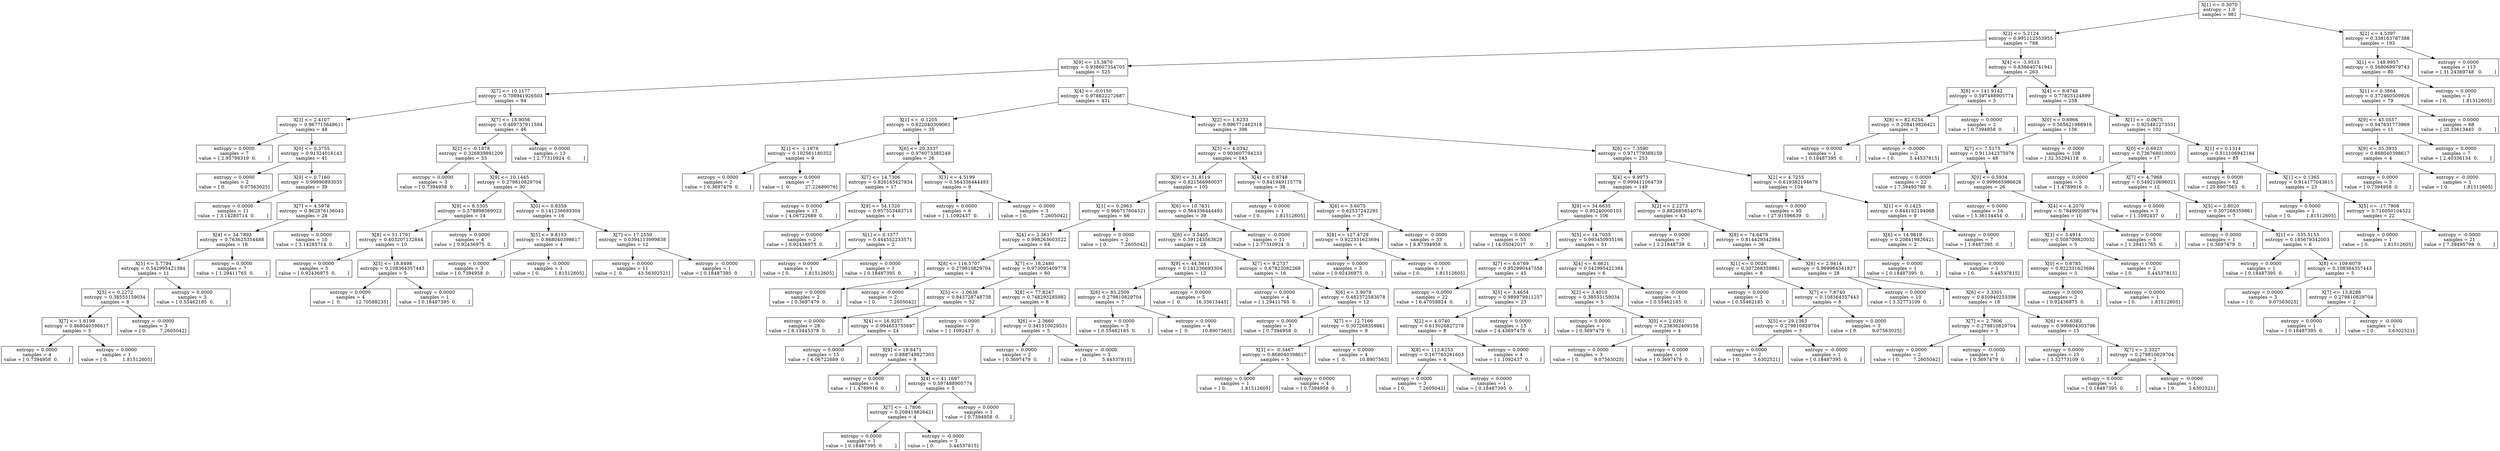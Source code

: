 digraph Tree {
0 [label="X[1] <= 0.3070\nentropy = 1.0\nsamples = 981", shape="box"] ;
1 [label="X[2] <= 5.2124\nentropy = 0.991112553955\nsamples = 788", shape="box"] ;
0 -> 1 ;
2 [label="X[9] <= 15.3870\nentropy = 0.938607354705\nsamples = 525", shape="box"] ;
1 -> 2 ;
3 [label="X[7] <= 10.1177\nentropy = 0.708941926503\nsamples = 94", shape="box"] ;
2 -> 3 ;
4 [label="X[3] <= 2.4107\nentropy = 0.967715648611\nsamples = 48", shape="box"] ;
3 -> 4 ;
5 [label="entropy = 0.0000\nsamples = 7\nvalue = [ 2.95798319  0.        ]", shape="box"] ;
4 -> 5 ;
6 [label="X[0] <= 0.3755\nentropy = 0.91324016143\nsamples = 41", shape="box"] ;
4 -> 6 ;
7 [label="entropy = 0.0000\nsamples = 2\nvalue = [ 0.          9.07563025]", shape="box"] ;
6 -> 7 ;
8 [label="X[0] <= 0.7160\nentropy = 0.99990893035\nsamples = 39", shape="box"] ;
6 -> 8 ;
9 [label="entropy = 0.0000\nsamples = 11\nvalue = [ 3.14285714  0.        ]", shape="box"] ;
8 -> 9 ;
10 [label="X[7] <= 4.5978\nentropy = 0.962876136043\nsamples = 28", shape="box"] ;
8 -> 10 ;
11 [label="X[4] <= 34.7893\nentropy = 0.763625354488\nsamples = 18", shape="box"] ;
10 -> 11 ;
12 [label="X[5] <= 5.7794\nentropy = 0.542995421384\nsamples = 11", shape="box"] ;
11 -> 12 ;
13 [label="X[5] <= 0.2272\nentropy = 0.38555159034\nsamples = 8", shape="box"] ;
12 -> 13 ;
14 [label="X[7] <= 1.6199\nentropy = 0.868040398617\nsamples = 5", shape="box"] ;
13 -> 14 ;
15 [label="entropy = 0.0000\nsamples = 4\nvalue = [ 0.7394958  0.       ]", shape="box"] ;
14 -> 15 ;
16 [label="entropy = 0.0000\nsamples = 1\nvalue = [ 0.          1.81512605]", shape="box"] ;
14 -> 16 ;
17 [label="entropy = -0.0000\nsamples = 3\nvalue = [ 0.         7.2605042]", shape="box"] ;
13 -> 17 ;
18 [label="entropy = 0.0000\nsamples = 3\nvalue = [ 0.55462185  0.        ]", shape="box"] ;
12 -> 18 ;
19 [label="entropy = 0.0000\nsamples = 7\nvalue = [ 1.29411765  0.        ]", shape="box"] ;
11 -> 19 ;
20 [label="entropy = 0.0000\nsamples = 10\nvalue = [ 3.14285714  0.        ]", shape="box"] ;
10 -> 20 ;
21 [label="X[7] <= 18.9056\nentropy = 0.469737911594\nsamples = 46", shape="box"] ;
3 -> 21 ;
22 [label="X[2] <= -0.1878\nentropy = 0.326839891209\nsamples = 33", shape="box"] ;
21 -> 22 ;
23 [label="entropy = 0.0000\nsamples = 3\nvalue = [ 0.7394958  0.       ]", shape="box"] ;
22 -> 23 ;
24 [label="X[9] <= 10.1445\nentropy = 0.279810829704\nsamples = 30", shape="box"] ;
22 -> 24 ;
25 [label="X[9] <= 8.5305\nentropy = 0.578898569022\nsamples = 14", shape="box"] ;
24 -> 25 ;
26 [label="X[8] <= 51.1791\nentropy = 0.403207132844\nsamples = 10", shape="box"] ;
25 -> 26 ;
27 [label="entropy = 0.0000\nsamples = 5\nvalue = [ 0.92436975  0.        ]", shape="box"] ;
26 -> 27 ;
28 [label="X[5] <= 18.8498\nentropy = 0.108364357443\nsamples = 5", shape="box"] ;
26 -> 28 ;
29 [label="entropy = 0.0000\nsamples = 4\nvalue = [  0.          12.70588235]", shape="box"] ;
28 -> 29 ;
30 [label="entropy = 0.0000\nsamples = 1\nvalue = [ 0.18487395  0.        ]", shape="box"] ;
28 -> 30 ;
31 [label="entropy = 0.0000\nsamples = 4\nvalue = [ 0.92436975  0.        ]", shape="box"] ;
25 -> 31 ;
32 [label="X[0] <= 0.8359\nentropy = 0.141236693304\nsamples = 16", shape="box"] ;
24 -> 32 ;
33 [label="X[5] <= 9.8153\nentropy = 0.868040398617\nsamples = 4", shape="box"] ;
32 -> 33 ;
34 [label="entropy = 0.0000\nsamples = 3\nvalue = [ 0.7394958  0.       ]", shape="box"] ;
33 -> 34 ;
35 [label="entropy = -0.0000\nsamples = 1\nvalue = [ 0.          1.81512605]", shape="box"] ;
33 -> 35 ;
36 [label="X[7] <= 17.2550\nentropy = 0.0394113999838\nsamples = 12", shape="box"] ;
32 -> 36 ;
37 [label="entropy = 0.0000\nsamples = 11\nvalue = [  0.          43.56302521]", shape="box"] ;
36 -> 37 ;
38 [label="entropy = -0.0000\nsamples = 1\nvalue = [ 0.18487395  0.        ]", shape="box"] ;
36 -> 38 ;
39 [label="entropy = 0.0000\nsamples = 13\nvalue = [ 2.77310924  0.        ]", shape="box"] ;
21 -> 39 ;
40 [label="X[4] <= -0.0150\nentropy = 0.978822272687\nsamples = 431", shape="box"] ;
2 -> 40 ;
41 [label="X[1] <= -0.1205\nentropy = 0.622040309061\nsamples = 35", shape="box"] ;
40 -> 41 ;
42 [label="X[1] <= -1.1976\nentropy = 0.102561180352\nsamples = 9", shape="box"] ;
41 -> 42 ;
43 [label="entropy = 0.0000\nsamples = 2\nvalue = [ 0.3697479  0.       ]", shape="box"] ;
42 -> 43 ;
44 [label="entropy = 0.0000\nsamples = 7\nvalue = [  0.          27.22689076]", shape="box"] ;
42 -> 44 ;
45 [label="X[6] <= 20.3337\nentropy = 0.976073385249\nsamples = 26", shape="box"] ;
41 -> 45 ;
46 [label="X[7] <= 14.7306\nentropy = 0.826165427834\nsamples = 17", shape="box"] ;
45 -> 46 ;
47 [label="entropy = 0.0000\nsamples = 13\nvalue = [ 4.06722689  0.        ]", shape="box"] ;
46 -> 47 ;
48 [label="X[9] <= 54.1320\nentropy = 0.957553483715\nsamples = 4", shape="box"] ;
46 -> 48 ;
49 [label="entropy = 0.0000\nsamples = 2\nvalue = [ 0.92436975  0.        ]", shape="box"] ;
48 -> 49 ;
50 [label="X[1] <= 0.1377\nentropy = 0.444552233571\nsamples = 2", shape="box"] ;
48 -> 50 ;
51 [label="entropy = 0.0000\nsamples = 1\nvalue = [ 0.          1.81512605]", shape="box"] ;
50 -> 51 ;
52 [label="entropy = 0.0000\nsamples = 1\nvalue = [ 0.18487395  0.        ]", shape="box"] ;
50 -> 52 ;
53 [label="X[3] <= 4.5199\nentropy = 0.564336444493\nsamples = 9", shape="box"] ;
45 -> 53 ;
54 [label="entropy = 0.0000\nsamples = 6\nvalue = [ 1.1092437  0.       ]", shape="box"] ;
53 -> 54 ;
55 [label="entropy = -0.0000\nsamples = 3\nvalue = [ 0.         7.2605042]", shape="box"] ;
53 -> 55 ;
56 [label="X[2] <= 1.6233\nentropy = 0.996771462318\nsamples = 396", shape="box"] ;
40 -> 56 ;
57 [label="X[3] <= 4.0342\nentropy = 0.903607794233\nsamples = 143", shape="box"] ;
56 -> 57 ;
58 [label="X[9] <= 31.8119\nentropy = 0.821566980037\nsamples = 105", shape="box"] ;
57 -> 58 ;
59 [label="X[1] <= 0.2963\nentropy = 0.966717604521\nsamples = 66", shape="box"] ;
58 -> 59 ;
60 [label="X[4] <= 2.3617\nentropy = 0.998263603522\nsamples = 64", shape="box"] ;
59 -> 60 ;
61 [label="X[8] <= 116.5707\nentropy = 0.279810829704\nsamples = 4", shape="box"] ;
60 -> 61 ;
62 [label="entropy = 0.0000\nsamples = 2\nvalue = [ 0.3697479  0.       ]", shape="box"] ;
61 -> 62 ;
63 [label="entropy = -0.0000\nsamples = 2\nvalue = [ 0.         7.2605042]", shape="box"] ;
61 -> 63 ;
64 [label="X[7] <= 18.2480\nentropy = 0.973095409778\nsamples = 60", shape="box"] ;
60 -> 64 ;
65 [label="X[5] <= -1.0638\nentropy = 0.843728748738\nsamples = 52", shape="box"] ;
64 -> 65 ;
66 [label="entropy = 0.0000\nsamples = 28\nvalue = [ 8.13445378  0.        ]", shape="box"] ;
65 -> 66 ;
67 [label="X[4] <= 16.9257\nentropy = 0.994653755697\nsamples = 24", shape="box"] ;
65 -> 67 ;
68 [label="entropy = 0.0000\nsamples = 15\nvalue = [ 4.06722689  0.        ]", shape="box"] ;
67 -> 68 ;
69 [label="X[9] <= 19.8471\nentropy = 0.888749827303\nsamples = 9", shape="box"] ;
67 -> 69 ;
70 [label="entropy = 0.0000\nsamples = 4\nvalue = [ 1.4789916  0.       ]", shape="box"] ;
69 -> 70 ;
71 [label="X[4] <= 41.1697\nentropy = 0.597488905774\nsamples = 5", shape="box"] ;
69 -> 71 ;
72 [label="X[7] <= -1.7806\nentropy = 0.208419826421\nsamples = 4", shape="box"] ;
71 -> 72 ;
73 [label="entropy = 0.0000\nsamples = 1\nvalue = [ 0.18487395  0.        ]", shape="box"] ;
72 -> 73 ;
74 [label="entropy = -0.0000\nsamples = 3\nvalue = [ 0.          5.44537815]", shape="box"] ;
72 -> 74 ;
75 [label="entropy = 0.0000\nsamples = 1\nvalue = [ 0.7394958  0.       ]", shape="box"] ;
71 -> 75 ;
76 [label="X[8] <= 77.8247\nentropy = 0.748293285982\nsamples = 8", shape="box"] ;
64 -> 76 ;
77 [label="entropy = 0.0000\nsamples = 3\nvalue = [ 1.1092437  0.       ]", shape="box"] ;
76 -> 77 ;
78 [label="X[6] <= 2.3660\nentropy = 0.341510029531\nsamples = 5", shape="box"] ;
76 -> 78 ;
79 [label="entropy = 0.0000\nsamples = 2\nvalue = [ 0.3697479  0.       ]", shape="box"] ;
78 -> 79 ;
80 [label="entropy = -0.0000\nsamples = 3\nvalue = [ 0.          5.44537815]", shape="box"] ;
78 -> 80 ;
81 [label="entropy = 0.0000\nsamples = 2\nvalue = [ 0.         7.2605042]", shape="box"] ;
59 -> 81 ;
82 [label="X[6] <= 10.7631\nentropy = 0.564336444493\nsamples = 39", shape="box"] ;
58 -> 82 ;
83 [label="X[6] <= 3.5405\nentropy = 0.391243563629\nsamples = 28", shape="box"] ;
82 -> 83 ;
84 [label="X[9] <= 44.5611\nentropy = 0.141236693304\nsamples = 12", shape="box"] ;
83 -> 84 ;
85 [label="X[8] <= 85.2509\nentropy = 0.279810829704\nsamples = 7", shape="box"] ;
84 -> 85 ;
86 [label="entropy = 0.0000\nsamples = 3\nvalue = [ 0.55462185  0.        ]", shape="box"] ;
85 -> 86 ;
87 [label="entropy = 0.0000\nsamples = 4\nvalue = [  0.         10.8907563]", shape="box"] ;
85 -> 87 ;
88 [label="entropy = 0.0000\nsamples = 5\nvalue = [  0.          16.33613445]", shape="box"] ;
84 -> 88 ;
89 [label="X[7] <= 9.2737\nentropy = 0.67822082268\nsamples = 16", shape="box"] ;
83 -> 89 ;
90 [label="entropy = 0.0000\nsamples = 4\nvalue = [ 1.29411765  0.        ]", shape="box"] ;
89 -> 90 ;
91 [label="X[6] <= 3.9078\nentropy = 0.482372583078\nsamples = 12", shape="box"] ;
89 -> 91 ;
92 [label="entropy = 0.0000\nsamples = 3\nvalue = [ 0.7394958  0.       ]", shape="box"] ;
91 -> 92 ;
93 [label="X[7] <= 12.7166\nentropy = 0.307268359861\nsamples = 9", shape="box"] ;
91 -> 93 ;
94 [label="X[1] <= -0.3467\nentropy = 0.868040398617\nsamples = 5", shape="box"] ;
93 -> 94 ;
95 [label="entropy = 0.0000\nsamples = 1\nvalue = [ 0.          1.81512605]", shape="box"] ;
94 -> 95 ;
96 [label="entropy = 0.0000\nsamples = 4\nvalue = [ 0.7394958  0.       ]", shape="box"] ;
94 -> 96 ;
97 [label="entropy = 0.0000\nsamples = 4\nvalue = [  0.         10.8907563]", shape="box"] ;
93 -> 97 ;
98 [label="entropy = -0.0000\nsamples = 11\nvalue = [ 2.77310924  0.        ]", shape="box"] ;
82 -> 98 ;
99 [label="X[4] <= 0.8748\nentropy = 0.841949115778\nsamples = 38", shape="box"] ;
57 -> 99 ;
100 [label="entropy = 0.0000\nsamples = 1\nvalue = [ 0.          1.81512605]", shape="box"] ;
99 -> 100 ;
101 [label="X[6] <= 3.6075\nentropy = 0.62537242295\nsamples = 37", shape="box"] ;
99 -> 101 ;
102 [label="X[8] <= 127.4729\nentropy = 0.922331623694\nsamples = 4", shape="box"] ;
101 -> 102 ;
103 [label="entropy = 0.0000\nsamples = 3\nvalue = [ 0.92436975  0.        ]", shape="box"] ;
102 -> 103 ;
104 [label="entropy = -0.0000\nsamples = 1\nvalue = [ 0.          1.81512605]", shape="box"] ;
102 -> 104 ;
105 [label="entropy = -0.0000\nsamples = 33\nvalue = [ 8.87394958  0.        ]", shape="box"] ;
101 -> 105 ;
106 [label="X[6] <= 7.3590\nentropy = 0.971779389159\nsamples = 253", shape="box"] ;
56 -> 106 ;
107 [label="X[4] <= 9.9973\nentropy = 0.999411064739\nsamples = 149", shape="box"] ;
106 -> 107 ;
108 [label="X[9] <= 34.6635\nentropy = 0.95240000103\nsamples = 106", shape="box"] ;
107 -> 108 ;
109 [label="entropy = 0.0000\nsamples = 55\nvalue = [ 14.05042017   0.        ]", shape="box"] ;
108 -> 109 ;
110 [label="X[5] <= 14.7035\nentropy = 0.993450935166\nsamples = 51", shape="box"] ;
108 -> 110 ;
111 [label="X[7] <= 6.6769\nentropy = 0.952990447558\nsamples = 45", shape="box"] ;
110 -> 111 ;
112 [label="entropy = 0.0000\nsamples = 22\nvalue = [ 6.47058824  0.        ]", shape="box"] ;
111 -> 112 ;
113 [label="X[5] <= 3.4654\nentropy = 0.989979811257\nsamples = 23", shape="box"] ;
111 -> 113 ;
114 [label="X[2] <= 4.0740\nentropy = 0.613026827278\nsamples = 8", shape="box"] ;
113 -> 114 ;
115 [label="X[8] <= 112.6253\nentropy = 0.167765261603\nsamples = 4", shape="box"] ;
114 -> 115 ;
116 [label="entropy = 0.0000\nsamples = 3\nvalue = [ 0.         7.2605042]", shape="box"] ;
115 -> 116 ;
117 [label="entropy = 0.0000\nsamples = 1\nvalue = [ 0.18487395  0.        ]", shape="box"] ;
115 -> 117 ;
118 [label="entropy = 0.0000\nsamples = 4\nvalue = [ 1.1092437  0.       ]", shape="box"] ;
114 -> 118 ;
119 [label="entropy = 0.0000\nsamples = 15\nvalue = [ 4.43697479  0.        ]", shape="box"] ;
113 -> 119 ;
120 [label="X[4] <= 6.6621\nentropy = 0.542995421384\nsamples = 6", shape="box"] ;
110 -> 120 ;
121 [label="X[2] <= 3.4010\nentropy = 0.38555159034\nsamples = 5", shape="box"] ;
120 -> 121 ;
122 [label="entropy = 0.0000\nsamples = 1\nvalue = [ 0.3697479  0.       ]", shape="box"] ;
121 -> 122 ;
123 [label="X[0] <= 2.0261\nentropy = 0.238362409158\nsamples = 4", shape="box"] ;
121 -> 123 ;
124 [label="entropy = 0.0000\nsamples = 3\nvalue = [ 0.          9.07563025]", shape="box"] ;
123 -> 124 ;
125 [label="entropy = 0.0000\nsamples = 1\nvalue = [ 0.3697479  0.       ]", shape="box"] ;
123 -> 125 ;
126 [label="entropy = -0.0000\nsamples = 1\nvalue = [ 0.55462185  0.        ]", shape="box"] ;
120 -> 126 ;
127 [label="X[2] <= 2.2273\nentropy = 0.882685854076\nsamples = 43", shape="box"] ;
107 -> 127 ;
128 [label="entropy = 0.0000\nsamples = 7\nvalue = [ 2.21848739  0.        ]", shape="box"] ;
127 -> 128 ;
129 [label="X[8] <= 74.6479\nentropy = 0.814429342984\nsamples = 36", shape="box"] ;
127 -> 129 ;
130 [label="X[1] <= 0.0026\nentropy = 0.307268359861\nsamples = 8", shape="box"] ;
129 -> 130 ;
131 [label="entropy = 0.0000\nsamples = 2\nvalue = [ 0.55462185  0.        ]", shape="box"] ;
130 -> 131 ;
132 [label="X[7] <= 7.6740\nentropy = 0.108364357443\nsamples = 6", shape="box"] ;
130 -> 132 ;
133 [label="X[5] <= 29.1363\nentropy = 0.279810829704\nsamples = 3", shape="box"] ;
132 -> 133 ;
134 [label="entropy = 0.0000\nsamples = 2\nvalue = [ 0.         3.6302521]", shape="box"] ;
133 -> 134 ;
135 [label="entropy = -0.0000\nsamples = 1\nvalue = [ 0.18487395  0.        ]", shape="box"] ;
133 -> 135 ;
136 [label="entropy = 0.0000\nsamples = 3\nvalue = [ 0.          9.07563025]", shape="box"] ;
132 -> 136 ;
137 [label="X[6] <= 2.9414\nentropy = 0.969964541827\nsamples = 28", shape="box"] ;
129 -> 137 ;
138 [label="entropy = 0.0000\nsamples = 10\nvalue = [ 3.32773109  0.        ]", shape="box"] ;
137 -> 138 ;
139 [label="X[6] <= 3.3301\nentropy = 0.830940253396\nsamples = 18", shape="box"] ;
137 -> 139 ;
140 [label="X[7] <= 2.7806\nentropy = 0.279810829704\nsamples = 3", shape="box"] ;
139 -> 140 ;
141 [label="entropy = 0.0000\nsamples = 2\nvalue = [ 0.         7.2605042]", shape="box"] ;
140 -> 141 ;
142 [label="entropy = -0.0000\nsamples = 1\nvalue = [ 0.3697479  0.       ]", shape="box"] ;
140 -> 142 ;
143 [label="X[6] <= 6.6383\nentropy = 0.999804303796\nsamples = 15", shape="box"] ;
139 -> 143 ;
144 [label="entropy = 0.0000\nsamples = 13\nvalue = [ 3.32773109  0.        ]", shape="box"] ;
143 -> 144 ;
145 [label="X[7] <= 2.3327\nentropy = 0.279810829704\nsamples = 2", shape="box"] ;
143 -> 145 ;
146 [label="entropy = 0.0000\nsamples = 1\nvalue = [ 0.18487395  0.        ]", shape="box"] ;
145 -> 146 ;
147 [label="entropy = -0.0000\nsamples = 1\nvalue = [ 0.         3.6302521]", shape="box"] ;
145 -> 147 ;
148 [label="X[2] <= 4.7255\nentropy = 0.619382194679\nsamples = 104", shape="box"] ;
106 -> 148 ;
149 [label="entropy = 0.0000\nsamples = 95\nvalue = [ 27.91596639   0.        ]", shape="box"] ;
148 -> 149 ;
150 [label="X[1] <= -0.1425\nentropy = 0.844192194068\nsamples = 9", shape="box"] ;
148 -> 150 ;
151 [label="X[6] <= 14.9819\nentropy = 0.208419826421\nsamples = 2", shape="box"] ;
150 -> 151 ;
152 [label="entropy = 0.0000\nsamples = 1\nvalue = [ 0.18487395  0.        ]", shape="box"] ;
151 -> 152 ;
153 [label="entropy = 0.0000\nsamples = 1\nvalue = [ 0.          5.44537815]", shape="box"] ;
151 -> 153 ;
154 [label="entropy = 0.0000\nsamples = 7\nvalue = [ 1.8487395  0.       ]", shape="box"] ;
150 -> 154 ;
155 [label="X[4] <= -3.9515\nentropy = 0.836640741941\nsamples = 263", shape="box"] ;
1 -> 155 ;
156 [label="X[8] <= 141.9142\nentropy = 0.597488905774\nsamples = 5", shape="box"] ;
155 -> 156 ;
157 [label="X[8] <= 82.6254\nentropy = 0.208419826421\nsamples = 3", shape="box"] ;
156 -> 157 ;
158 [label="entropy = 0.0000\nsamples = 1\nvalue = [ 0.18487395  0.        ]", shape="box"] ;
157 -> 158 ;
159 [label="entropy = -0.0000\nsamples = 2\nvalue = [ 0.          5.44537815]", shape="box"] ;
157 -> 159 ;
160 [label="entropy = 0.0000\nsamples = 2\nvalue = [ 0.7394958  0.       ]", shape="box"] ;
156 -> 160 ;
161 [label="X[4] <= 8.9748\nentropy = 0.77823124899\nsamples = 258", shape="box"] ;
155 -> 161 ;
162 [label="X[0] <= 0.6966\nentropy = 0.565621988916\nsamples = 156", shape="box"] ;
161 -> 162 ;
163 [label="X[7] <= 7.5175\nentropy = 0.911342375976\nsamples = 48", shape="box"] ;
162 -> 163 ;
164 [label="entropy = 0.0000\nsamples = 22\nvalue = [ 7.39495798  0.        ]", shape="box"] ;
163 -> 164 ;
165 [label="X[0] <= 0.5934\nentropy = 0.999665986626\nsamples = 26", shape="box"] ;
163 -> 165 ;
166 [label="entropy = 0.0000\nsamples = 16\nvalue = [ 5.36134454  0.        ]", shape="box"] ;
165 -> 166 ;
167 [label="X[4] <= 4.2070\nentropy = 0.784992088764\nsamples = 10", shape="box"] ;
165 -> 167 ;
168 [label="X[3] <= 3.4914\nentropy = 0.508709820032\nsamples = 5", shape="box"] ;
167 -> 168 ;
169 [label="X[0] <= 0.6785\nentropy = 0.922331623694\nsamples = 3", shape="box"] ;
168 -> 169 ;
170 [label="entropy = 0.0000\nsamples = 2\nvalue = [ 0.92436975  0.        ]", shape="box"] ;
169 -> 170 ;
171 [label="entropy = 0.0000\nsamples = 1\nvalue = [ 0.          1.81512605]", shape="box"] ;
169 -> 171 ;
172 [label="entropy = 0.0000\nsamples = 2\nvalue = [ 0.          5.44537815]", shape="box"] ;
168 -> 172 ;
173 [label="entropy = 0.0000\nsamples = 5\nvalue = [ 1.29411765  0.        ]", shape="box"] ;
167 -> 173 ;
174 [label="entropy = -0.0000\nsamples = 108\nvalue = [ 32.35294118   0.        ]", shape="box"] ;
162 -> 174 ;
175 [label="X[1] <= -0.0675\nentropy = 0.925481273551\nsamples = 102", shape="box"] ;
161 -> 175 ;
176 [label="X[0] <= 0.6923\nentropy = 0.736768010002\nsamples = 17", shape="box"] ;
175 -> 176 ;
177 [label="entropy = 0.0000\nsamples = 5\nvalue = [ 1.4789916  0.       ]", shape="box"] ;
176 -> 177 ;
178 [label="X[7] <= 4.7968\nentropy = 0.549210696021\nsamples = 12", shape="box"] ;
176 -> 178 ;
179 [label="entropy = 0.0000\nsamples = 5\nvalue = [ 1.1092437  0.       ]", shape="box"] ;
178 -> 179 ;
180 [label="X[5] <= 2.8020\nentropy = 0.307268359861\nsamples = 7", shape="box"] ;
178 -> 180 ;
181 [label="entropy = 0.0000\nsamples = 1\nvalue = [ 0.3697479  0.       ]", shape="box"] ;
180 -> 181 ;
182 [label="X[1] <= -535.5153\nentropy = 0.185679342003\nsamples = 6", shape="box"] ;
180 -> 182 ;
183 [label="entropy = 0.0000\nsamples = 1\nvalue = [ 0.18487395  0.        ]", shape="box"] ;
182 -> 183 ;
184 [label="X[8] <= 109.6079\nentropy = 0.108364357443\nsamples = 5", shape="box"] ;
182 -> 184 ;
185 [label="entropy = 0.0000\nsamples = 3\nvalue = [ 0.          9.07563025]", shape="box"] ;
184 -> 185 ;
186 [label="X[7] <= 13.8286\nentropy = 0.279810829704\nsamples = 2", shape="box"] ;
184 -> 186 ;
187 [label="entropy = 0.0000\nsamples = 1\nvalue = [ 0.18487395  0.        ]", shape="box"] ;
186 -> 187 ;
188 [label="entropy = -0.0000\nsamples = 1\nvalue = [ 0.         3.6302521]", shape="box"] ;
186 -> 188 ;
189 [label="X[1] <= 0.1314\nentropy = 0.511106942184\nsamples = 85", shape="box"] ;
175 -> 189 ;
190 [label="entropy = 0.0000\nsamples = 62\nvalue = [ 20.8907563   0.       ]", shape="box"] ;
189 -> 190 ;
191 [label="X[1] <= 0.1365\nentropy = 0.914177043615\nsamples = 23", shape="box"] ;
189 -> 191 ;
192 [label="entropy = 0.0000\nsamples = 1\nvalue = [ 0.          1.81512605]", shape="box"] ;
191 -> 192 ;
193 [label="X[5] <= -17.7908\nentropy = 0.716050104522\nsamples = 22", shape="box"] ;
191 -> 193 ;
194 [label="entropy = 0.0000\nsamples = 1\nvalue = [ 0.          1.81512605]", shape="box"] ;
193 -> 194 ;
195 [label="entropy = -0.0000\nsamples = 21\nvalue = [ 7.39495798  0.        ]", shape="box"] ;
193 -> 195 ;
196 [label="X[2] <= 4.5397\nentropy = 0.336163787388\nsamples = 193", shape="box"] ;
0 -> 196 ;
197 [label="X[1] <= 149.9957\nentropy = 0.568069979743\nsamples = 80", shape="box"] ;
196 -> 197 ;
198 [label="X[1] <= 0.3864\nentropy = 0.372460509926\nsamples = 79", shape="box"] ;
197 -> 198 ;
199 [label="X[9] <= 45.0557\nentropy = 0.947631773969\nsamples = 11", shape="box"] ;
198 -> 199 ;
200 [label="X[9] <= 35.3935\nentropy = 0.868040398617\nsamples = 4", shape="box"] ;
199 -> 200 ;
201 [label="entropy = 0.0000\nsamples = 3\nvalue = [ 0.7394958  0.       ]", shape="box"] ;
200 -> 201 ;
202 [label="entropy = -0.0000\nsamples = 1\nvalue = [ 0.          1.81512605]", shape="box"] ;
200 -> 202 ;
203 [label="entropy = 0.0000\nsamples = 7\nvalue = [ 2.40336134  0.        ]", shape="box"] ;
199 -> 203 ;
204 [label="entropy = 0.0000\nsamples = 68\nvalue = [ 20.33613445   0.        ]", shape="box"] ;
198 -> 204 ;
205 [label="entropy = 0.0000\nsamples = 1\nvalue = [ 0.          1.81512605]", shape="box"] ;
197 -> 205 ;
206 [label="entropy = 0.0000\nsamples = 113\nvalue = [ 31.24369748   0.        ]", shape="box"] ;
196 -> 206 ;
}